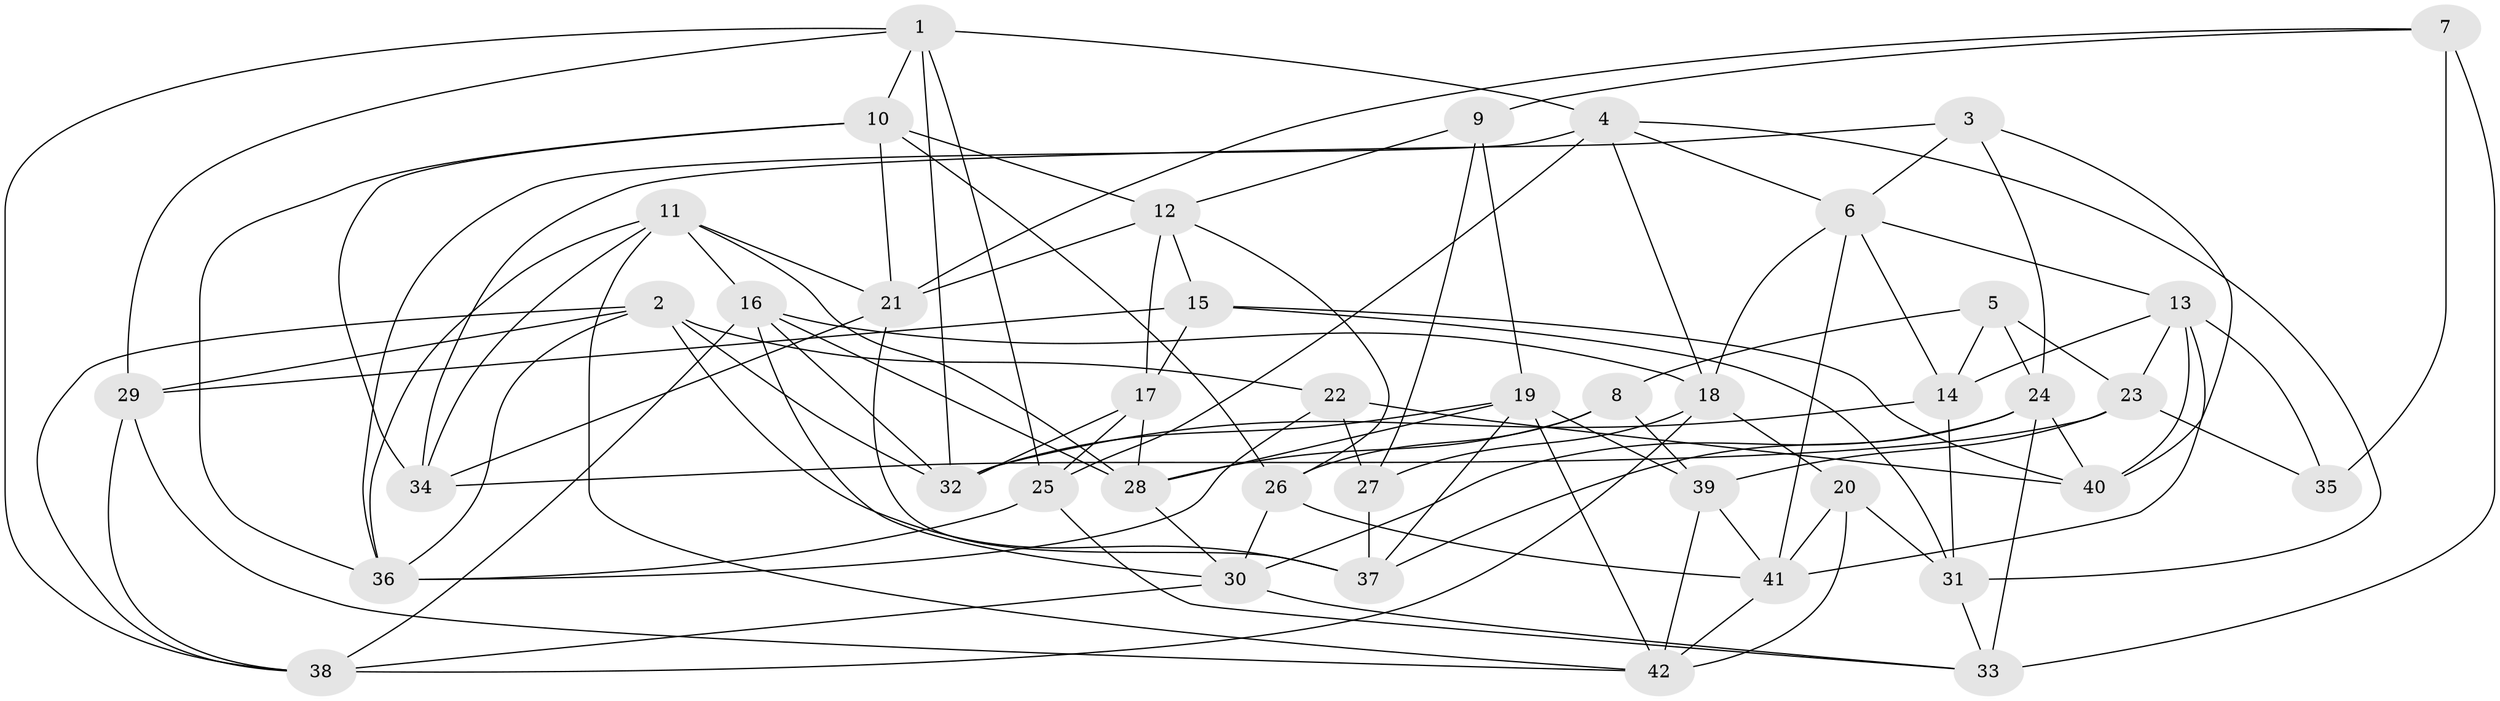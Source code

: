 // original degree distribution, {4: 1.0}
// Generated by graph-tools (version 1.1) at 2025/03/03/09/25 03:03:00]
// undirected, 42 vertices, 110 edges
graph export_dot {
graph [start="1"]
  node [color=gray90,style=filled];
  1;
  2;
  3;
  4;
  5;
  6;
  7;
  8;
  9;
  10;
  11;
  12;
  13;
  14;
  15;
  16;
  17;
  18;
  19;
  20;
  21;
  22;
  23;
  24;
  25;
  26;
  27;
  28;
  29;
  30;
  31;
  32;
  33;
  34;
  35;
  36;
  37;
  38;
  39;
  40;
  41;
  42;
  1 -- 4 [weight=1.0];
  1 -- 10 [weight=1.0];
  1 -- 25 [weight=1.0];
  1 -- 29 [weight=1.0];
  1 -- 32 [weight=1.0];
  1 -- 38 [weight=1.0];
  2 -- 22 [weight=1.0];
  2 -- 29 [weight=1.0];
  2 -- 32 [weight=1.0];
  2 -- 36 [weight=1.0];
  2 -- 37 [weight=1.0];
  2 -- 38 [weight=1.0];
  3 -- 6 [weight=1.0];
  3 -- 24 [weight=1.0];
  3 -- 34 [weight=1.0];
  3 -- 40 [weight=1.0];
  4 -- 6 [weight=1.0];
  4 -- 18 [weight=1.0];
  4 -- 25 [weight=1.0];
  4 -- 31 [weight=1.0];
  4 -- 36 [weight=1.0];
  5 -- 8 [weight=1.0];
  5 -- 14 [weight=1.0];
  5 -- 23 [weight=1.0];
  5 -- 24 [weight=1.0];
  6 -- 13 [weight=1.0];
  6 -- 14 [weight=1.0];
  6 -- 18 [weight=1.0];
  6 -- 41 [weight=1.0];
  7 -- 9 [weight=1.0];
  7 -- 21 [weight=1.0];
  7 -- 33 [weight=2.0];
  7 -- 35 [weight=2.0];
  8 -- 26 [weight=2.0];
  8 -- 28 [weight=1.0];
  8 -- 39 [weight=2.0];
  9 -- 12 [weight=1.0];
  9 -- 19 [weight=1.0];
  9 -- 27 [weight=1.0];
  10 -- 12 [weight=1.0];
  10 -- 21 [weight=1.0];
  10 -- 26 [weight=1.0];
  10 -- 34 [weight=1.0];
  10 -- 36 [weight=1.0];
  11 -- 16 [weight=1.0];
  11 -- 21 [weight=1.0];
  11 -- 28 [weight=1.0];
  11 -- 34 [weight=1.0];
  11 -- 36 [weight=1.0];
  11 -- 42 [weight=1.0];
  12 -- 15 [weight=1.0];
  12 -- 17 [weight=1.0];
  12 -- 21 [weight=1.0];
  12 -- 26 [weight=1.0];
  13 -- 14 [weight=1.0];
  13 -- 23 [weight=1.0];
  13 -- 35 [weight=1.0];
  13 -- 40 [weight=1.0];
  13 -- 41 [weight=1.0];
  14 -- 31 [weight=2.0];
  14 -- 32 [weight=1.0];
  15 -- 17 [weight=1.0];
  15 -- 29 [weight=2.0];
  15 -- 31 [weight=1.0];
  15 -- 40 [weight=1.0];
  16 -- 18 [weight=1.0];
  16 -- 28 [weight=1.0];
  16 -- 30 [weight=1.0];
  16 -- 32 [weight=1.0];
  16 -- 38 [weight=1.0];
  17 -- 25 [weight=2.0];
  17 -- 28 [weight=1.0];
  17 -- 32 [weight=1.0];
  18 -- 20 [weight=1.0];
  18 -- 27 [weight=1.0];
  18 -- 38 [weight=1.0];
  19 -- 28 [weight=1.0];
  19 -- 32 [weight=1.0];
  19 -- 37 [weight=1.0];
  19 -- 39 [weight=1.0];
  19 -- 42 [weight=1.0];
  20 -- 31 [weight=1.0];
  20 -- 41 [weight=1.0];
  20 -- 42 [weight=1.0];
  21 -- 34 [weight=1.0];
  21 -- 37 [weight=1.0];
  22 -- 27 [weight=2.0];
  22 -- 36 [weight=1.0];
  22 -- 40 [weight=2.0];
  23 -- 34 [weight=2.0];
  23 -- 35 [weight=1.0];
  23 -- 39 [weight=1.0];
  24 -- 30 [weight=1.0];
  24 -- 33 [weight=1.0];
  24 -- 37 [weight=1.0];
  24 -- 40 [weight=1.0];
  25 -- 33 [weight=1.0];
  25 -- 36 [weight=1.0];
  26 -- 30 [weight=1.0];
  26 -- 41 [weight=1.0];
  27 -- 37 [weight=2.0];
  28 -- 30 [weight=1.0];
  29 -- 38 [weight=1.0];
  29 -- 42 [weight=1.0];
  30 -- 33 [weight=1.0];
  30 -- 38 [weight=1.0];
  31 -- 33 [weight=1.0];
  39 -- 41 [weight=1.0];
  39 -- 42 [weight=1.0];
  41 -- 42 [weight=1.0];
}
